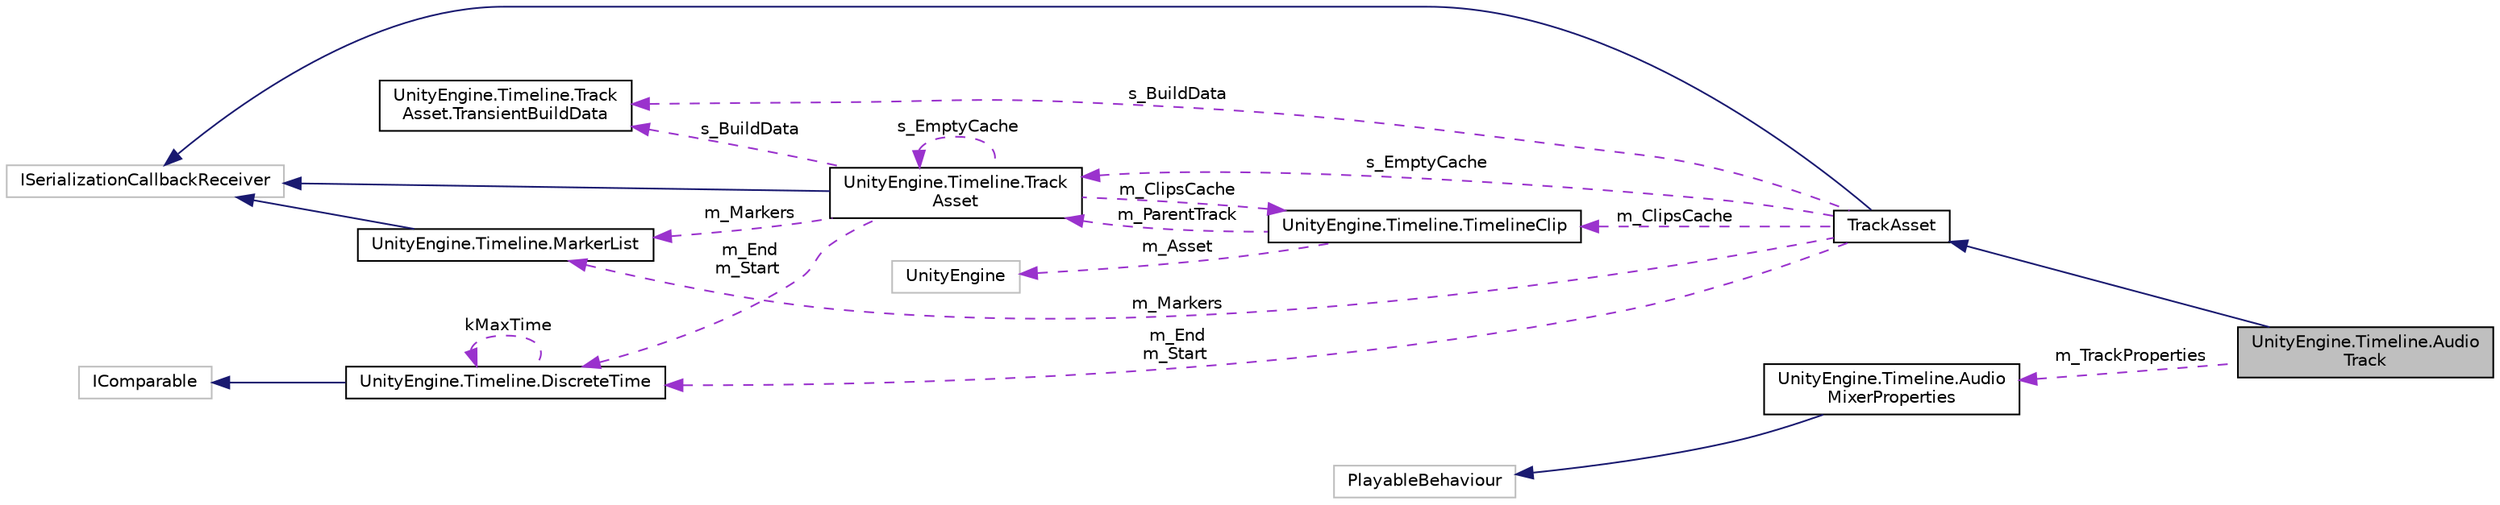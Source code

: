 digraph "UnityEngine.Timeline.AudioTrack"
{
 // LATEX_PDF_SIZE
  edge [fontname="Helvetica",fontsize="10",labelfontname="Helvetica",labelfontsize="10"];
  node [fontname="Helvetica",fontsize="10",shape=record];
  rankdir="LR";
  Node1 [label="UnityEngine.Timeline.Audio\lTrack",height=0.2,width=0.4,color="black", fillcolor="grey75", style="filled", fontcolor="black",tooltip="A Timeline track that can play AudioClips."];
  Node2 -> Node1 [dir="back",color="midnightblue",fontsize="10",style="solid",fontname="Helvetica"];
  Node2 [label="TrackAsset",height=0.2,width=0.4,color="black", fillcolor="white", style="filled",URL="$class_unity_engine_1_1_timeline_1_1_track_asset.html",tooltip="A PlayableAsset representing a track inside a timeline."];
  Node3 -> Node2 [dir="back",color="midnightblue",fontsize="10",style="solid",fontname="Helvetica"];
  Node3 [label="ISerializationCallbackReceiver",height=0.2,width=0.4,color="grey75", fillcolor="white", style="filled",tooltip=" "];
  Node4 -> Node2 [dir="back",color="darkorchid3",fontsize="10",style="dashed",label=" m_Markers" ,fontname="Helvetica"];
  Node4 [label="UnityEngine.Timeline.MarkerList",height=0.2,width=0.4,color="black", fillcolor="white", style="filled",URL="$struct_unity_engine_1_1_timeline_1_1_marker_list.html",tooltip=" "];
  Node3 -> Node4 [dir="back",color="midnightblue",fontsize="10",style="solid",fontname="Helvetica"];
  Node5 -> Node2 [dir="back",color="darkorchid3",fontsize="10",style="dashed",label=" m_End\nm_Start" ,fontname="Helvetica"];
  Node5 [label="UnityEngine.Timeline.DiscreteTime",height=0.2,width=0.4,color="black", fillcolor="white", style="filled",URL="$struct_unity_engine_1_1_timeline_1_1_discrete_time.html",tooltip=" "];
  Node6 -> Node5 [dir="back",color="midnightblue",fontsize="10",style="solid",fontname="Helvetica"];
  Node6 [label="IComparable",height=0.2,width=0.4,color="grey75", fillcolor="white", style="filled",tooltip=" "];
  Node5 -> Node5 [dir="back",color="darkorchid3",fontsize="10",style="dashed",label=" kMaxTime" ,fontname="Helvetica"];
  Node7 -> Node2 [dir="back",color="darkorchid3",fontsize="10",style="dashed",label=" m_ClipsCache" ,fontname="Helvetica"];
  Node7 [label="UnityEngine.Timeline.TimelineClip",height=0.2,width=0.4,color="black", fillcolor="white", style="filled",URL="$class_unity_engine_1_1_timeline_1_1_timeline_clip.html",tooltip="Represents a clip on the timeline."];
  Node8 -> Node7 [dir="back",color="darkorchid3",fontsize="10",style="dashed",label=" m_Asset" ,fontname="Helvetica"];
  Node8 [label="UnityEngine",height=0.2,width=0.4,color="grey75", fillcolor="white", style="filled",tooltip=" "];
  Node9 -> Node7 [dir="back",color="darkorchid3",fontsize="10",style="dashed",label=" m_ParentTrack" ,fontname="Helvetica"];
  Node9 [label="UnityEngine.Timeline.Track\lAsset",height=0.2,width=0.4,color="black", fillcolor="white", style="filled",URL="$class_unity_engine_1_1_timeline_1_1_track_asset.html",tooltip="A PlayableAsset representing a track inside a timeline."];
  Node3 -> Node9 [dir="back",color="midnightblue",fontsize="10",style="solid",fontname="Helvetica"];
  Node4 -> Node9 [dir="back",color="darkorchid3",fontsize="10",style="dashed",label=" m_Markers" ,fontname="Helvetica"];
  Node5 -> Node9 [dir="back",color="darkorchid3",fontsize="10",style="dashed",label=" m_End\nm_Start" ,fontname="Helvetica"];
  Node7 -> Node9 [dir="back",color="darkorchid3",fontsize="10",style="dashed",label=" m_ClipsCache" ,fontname="Helvetica"];
  Node9 -> Node9 [dir="back",color="darkorchid3",fontsize="10",style="dashed",label=" s_EmptyCache" ,fontname="Helvetica"];
  Node10 -> Node9 [dir="back",color="darkorchid3",fontsize="10",style="dashed",label=" s_BuildData" ,fontname="Helvetica"];
  Node10 [label="UnityEngine.Timeline.Track\lAsset.TransientBuildData",height=0.2,width=0.4,color="black", fillcolor="white", style="filled",URL="$struct_unity_engine_1_1_timeline_1_1_track_asset_1_1_transient_build_data.html",tooltip=" "];
  Node9 -> Node2 [dir="back",color="darkorchid3",fontsize="10",style="dashed",label=" s_EmptyCache" ,fontname="Helvetica"];
  Node10 -> Node2 [dir="back",color="darkorchid3",fontsize="10",style="dashed",label=" s_BuildData" ,fontname="Helvetica"];
  Node11 -> Node1 [dir="back",color="darkorchid3",fontsize="10",style="dashed",label=" m_TrackProperties" ,fontname="Helvetica"];
  Node11 [label="UnityEngine.Timeline.Audio\lMixerProperties",height=0.2,width=0.4,color="black", fillcolor="white", style="filled",URL="$class_unity_engine_1_1_timeline_1_1_audio_mixer_properties.html",tooltip=" "];
  Node12 -> Node11 [dir="back",color="midnightblue",fontsize="10",style="solid",fontname="Helvetica"];
  Node12 [label="PlayableBehaviour",height=0.2,width=0.4,color="grey75", fillcolor="white", style="filled",tooltip=" "];
}
